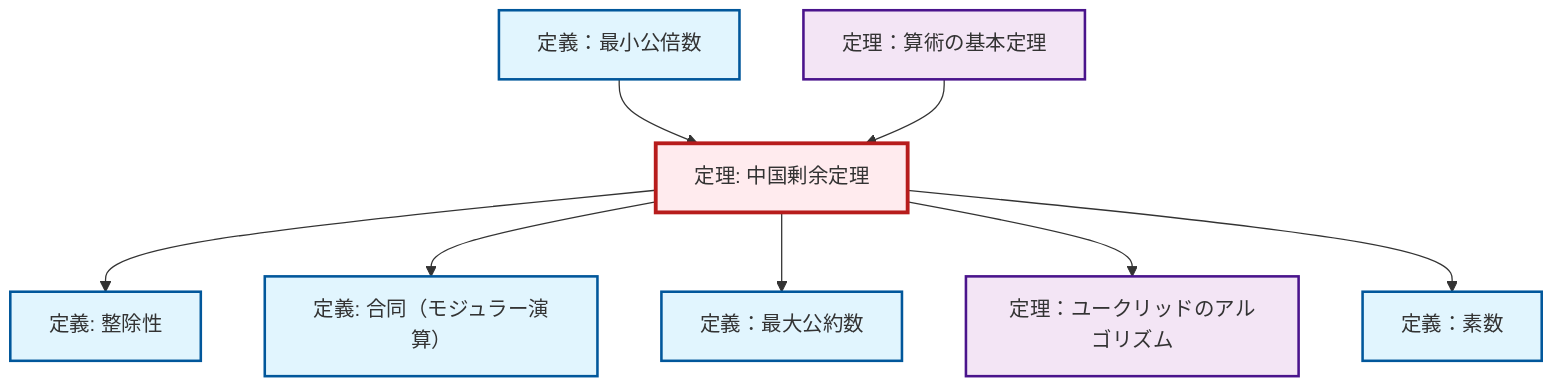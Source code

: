 graph TD
    classDef definition fill:#e1f5fe,stroke:#01579b,stroke-width:2px
    classDef theorem fill:#f3e5f5,stroke:#4a148c,stroke-width:2px
    classDef axiom fill:#fff3e0,stroke:#e65100,stroke-width:2px
    classDef example fill:#e8f5e9,stroke:#1b5e20,stroke-width:2px
    classDef current fill:#ffebee,stroke:#b71c1c,stroke-width:3px
    thm-euclidean-algorithm["定理：ユークリッドのアルゴリズム"]:::theorem
    def-lcm["定義：最小公倍数"]:::definition
    thm-fundamental-arithmetic["定理：算術の基本定理"]:::theorem
    def-congruence["定義: 合同（モジュラー演算）"]:::definition
    def-prime["定義：素数"]:::definition
    def-gcd["定義：最大公約数"]:::definition
    thm-chinese-remainder["定理: 中国剰余定理"]:::theorem
    def-divisibility["定義: 整除性"]:::definition
    def-lcm --> thm-chinese-remainder
    thm-chinese-remainder --> def-divisibility
    thm-chinese-remainder --> def-congruence
    thm-fundamental-arithmetic --> thm-chinese-remainder
    thm-chinese-remainder --> def-gcd
    thm-chinese-remainder --> thm-euclidean-algorithm
    thm-chinese-remainder --> def-prime
    class thm-chinese-remainder current